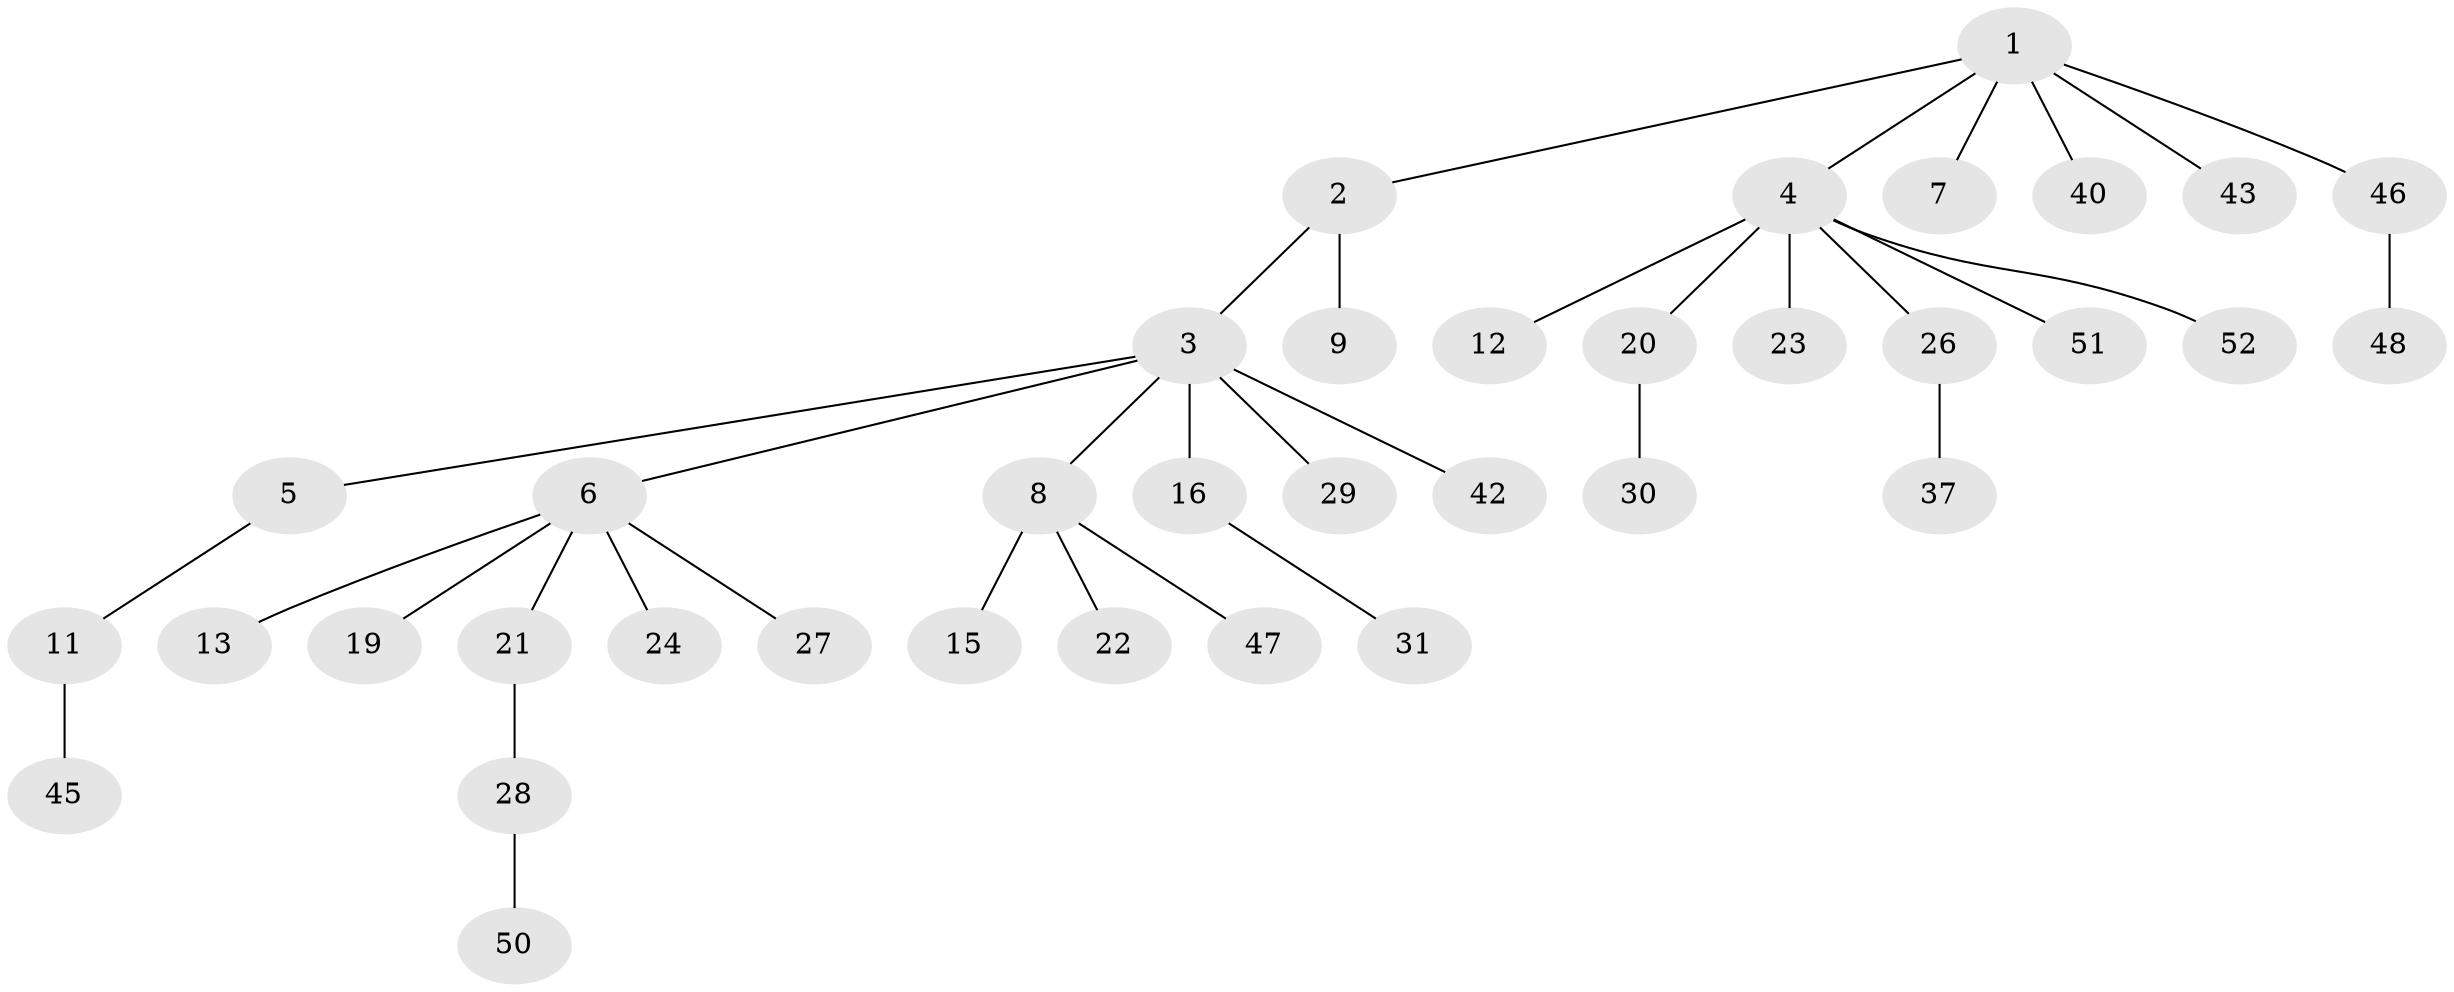 // original degree distribution, {6: 0.037037037037037035, 4: 0.037037037037037035, 5: 0.05555555555555555, 3: 0.1111111111111111, 1: 0.5370370370370371, 2: 0.2222222222222222}
// Generated by graph-tools (version 1.1) at 2025/42/03/06/25 10:42:04]
// undirected, 37 vertices, 36 edges
graph export_dot {
graph [start="1"]
  node [color=gray90,style=filled];
  1 [super="+17"];
  2 [super="+39"];
  3 [super="+10"];
  4 [super="+14"];
  5 [super="+44"];
  6 [super="+18"];
  7;
  8 [super="+49"];
  9;
  11 [super="+34"];
  12;
  13;
  15;
  16 [super="+25"];
  19 [super="+33"];
  20 [super="+35"];
  21;
  22 [super="+32"];
  23 [super="+38"];
  24 [super="+36"];
  26 [super="+54"];
  27;
  28 [super="+41"];
  29;
  30;
  31;
  37;
  40;
  42;
  43;
  45;
  46;
  47;
  48 [super="+53"];
  50;
  51;
  52;
  1 -- 2;
  1 -- 4;
  1 -- 7;
  1 -- 40;
  1 -- 43;
  1 -- 46;
  2 -- 3;
  2 -- 9;
  3 -- 5;
  3 -- 6;
  3 -- 8;
  3 -- 16;
  3 -- 42;
  3 -- 29;
  4 -- 12;
  4 -- 20;
  4 -- 26;
  4 -- 52;
  4 -- 51;
  4 -- 23;
  5 -- 11;
  6 -- 13;
  6 -- 21;
  6 -- 24;
  6 -- 19;
  6 -- 27;
  8 -- 15;
  8 -- 22;
  8 -- 47;
  11 -- 45;
  16 -- 31;
  20 -- 30;
  21 -- 28;
  26 -- 37;
  28 -- 50;
  46 -- 48;
}
